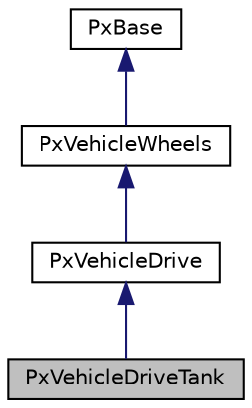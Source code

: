 digraph "PxVehicleDriveTank"
{
  edge [fontname="Helvetica",fontsize="10",labelfontname="Helvetica",labelfontsize="10"];
  node [fontname="Helvetica",fontsize="10",shape=record];
  Node0 [label="PxVehicleDriveTank",height=0.2,width=0.4,color="black", fillcolor="grey75", style="filled", fontcolor="black"];
  Node1 -> Node0 [dir="back",color="midnightblue",fontsize="10",style="solid",fontname="Helvetica"];
  Node1 [label="PxVehicleDrive",height=0.2,width=0.4,color="black", fillcolor="white", style="filled",URL="$classPxVehicleDrive.html",tooltip="A complete vehicle with instance dynamics data and configuration data for wheels and engine..."];
  Node2 -> Node1 [dir="back",color="midnightblue",fontsize="10",style="solid",fontname="Helvetica"];
  Node2 [label="PxVehicleWheels",height=0.2,width=0.4,color="black", fillcolor="white", style="filled",URL="$classPxVehicleWheels.html",tooltip="Data structure with instanced dynamics data and configuration data of a vehicle with just wheels..."];
  Node3 -> Node2 [dir="back",color="midnightblue",fontsize="10",style="solid",fontname="Helvetica"];
  Node3 [label="PxBase",height=0.2,width=0.4,color="black", fillcolor="white", style="filled",URL="$classPxBase.html",tooltip="Base class for objects that can be members of a PxCollection. "];
}
